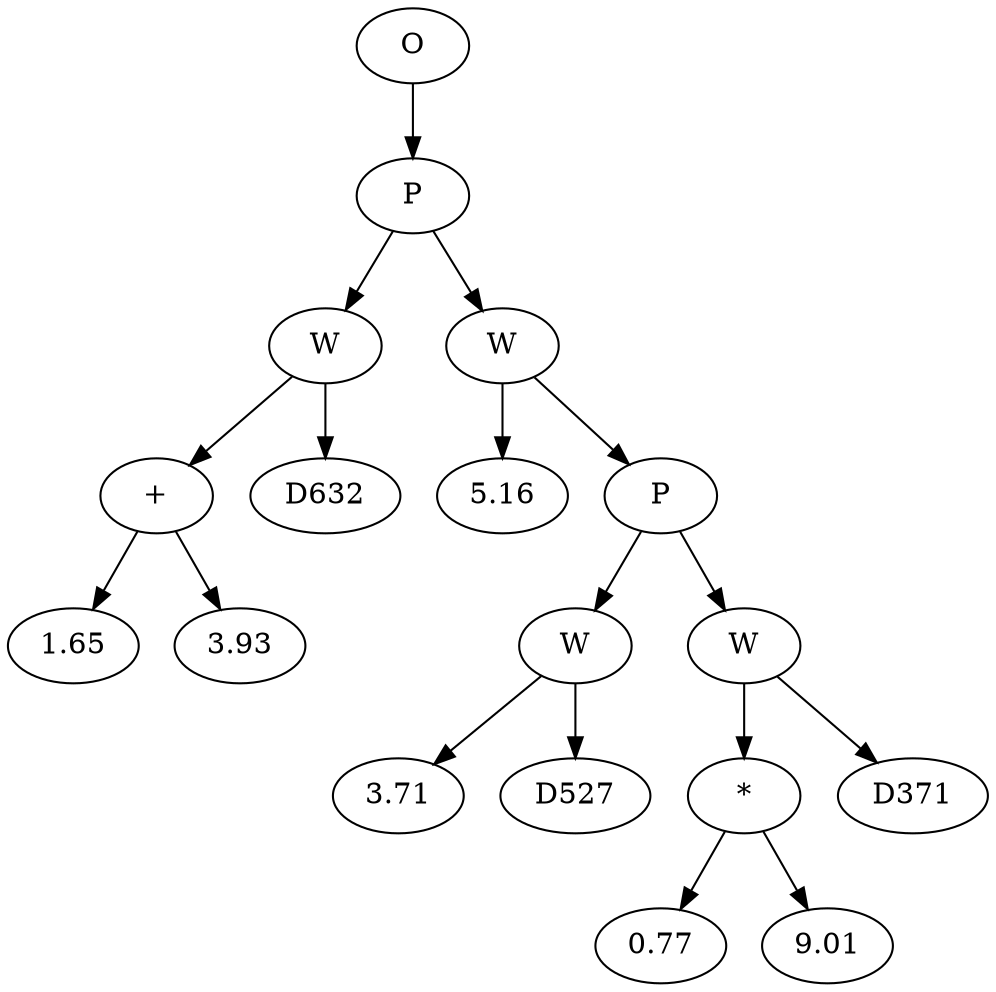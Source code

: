 // Tree
digraph {
	3065535 [label=O]
	3065536 [label=P]
	3065535 -> 3065536
	3065537 [label=W]
	3065536 -> 3065537
	3065538 [label="+"]
	3065537 -> 3065538
	3065539 [label=1.65]
	3065538 -> 3065539
	3065540 [label=3.93]
	3065538 -> 3065540
	3065541 [label=D632]
	3065537 -> 3065541
	3065542 [label=W]
	3065536 -> 3065542
	3065543 [label=5.16]
	3065542 -> 3065543
	3065544 [label=P]
	3065542 -> 3065544
	3065545 [label=W]
	3065544 -> 3065545
	3065546 [label=3.71]
	3065545 -> 3065546
	3065547 [label=D527]
	3065545 -> 3065547
	3065548 [label=W]
	3065544 -> 3065548
	3065549 [label="*"]
	3065548 -> 3065549
	3065550 [label=0.77]
	3065549 -> 3065550
	3065551 [label=9.01]
	3065549 -> 3065551
	3065552 [label=D371]
	3065548 -> 3065552
}

